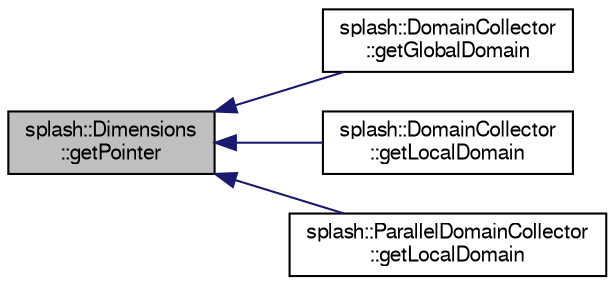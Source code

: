 digraph "splash::Dimensions::getPointer"
{
  edge [fontname="FreeSans",fontsize="10",labelfontname="FreeSans",labelfontsize="10"];
  node [fontname="FreeSans",fontsize="10",shape=record];
  rankdir="LR";
  Node1 [label="splash::Dimensions\l::getPointer",height=0.2,width=0.4,color="black", fillcolor="grey75", style="filled" fontcolor="black"];
  Node1 -> Node2 [dir="back",color="midnightblue",fontsize="10",style="solid",fontname="FreeSans"];
  Node2 [label="splash::DomainCollector\l::getGlobalDomain",height=0.2,width=0.4,color="black", fillcolor="white", style="filled",URL="$classsplash_1_1_domain_collector.html#a28f0ad03dcb245dd7e6888bbd44e82d0"];
  Node1 -> Node3 [dir="back",color="midnightblue",fontsize="10",style="solid",fontname="FreeSans"];
  Node3 [label="splash::DomainCollector\l::getLocalDomain",height=0.2,width=0.4,color="black", fillcolor="white", style="filled",URL="$classsplash_1_1_domain_collector.html#a4fc25667675785b9176d4f9570eb2d51"];
  Node1 -> Node4 [dir="back",color="midnightblue",fontsize="10",style="solid",fontname="FreeSans"];
  Node4 [label="splash::ParallelDomainCollector\l::getLocalDomain",height=0.2,width=0.4,color="black", fillcolor="white", style="filled",URL="$classsplash_1_1_parallel_domain_collector.html#af9b976f550cbee7d543724ca6c39339a"];
}
